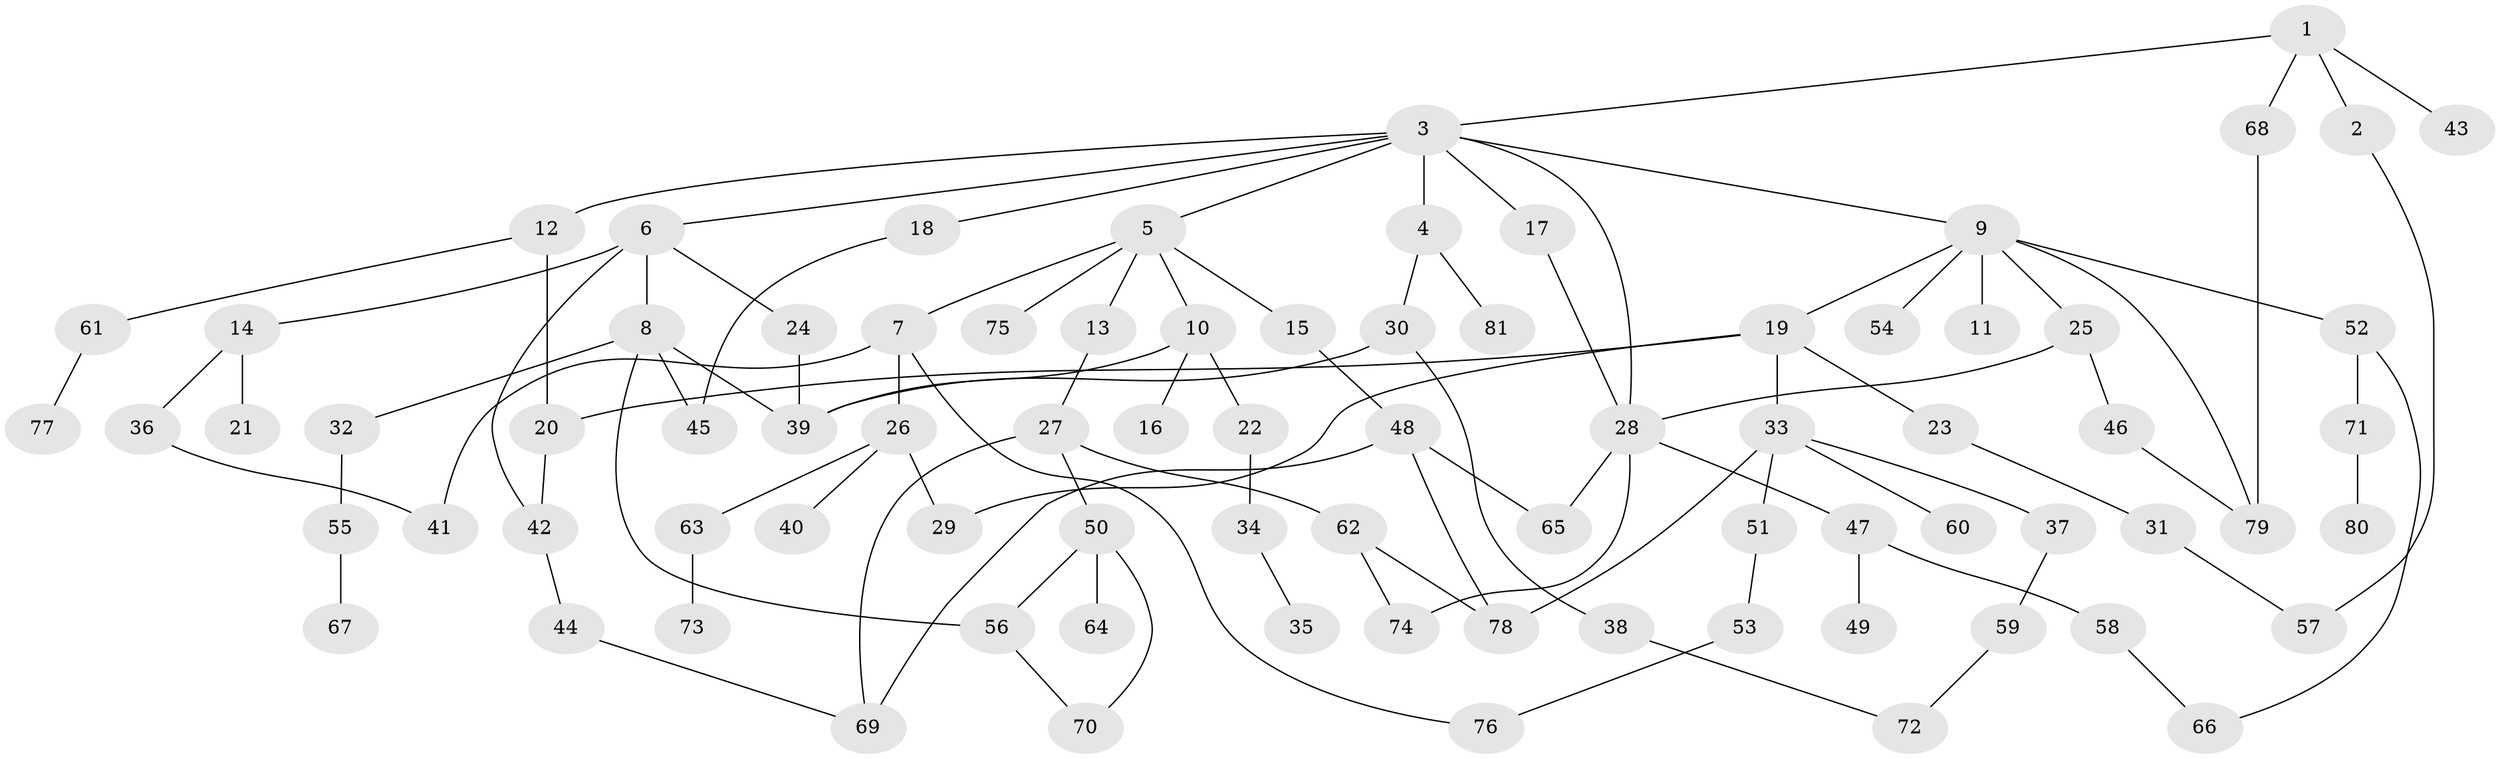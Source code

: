 // Generated by graph-tools (version 1.1) at 2025/13/03/09/25 04:13:34]
// undirected, 81 vertices, 104 edges
graph export_dot {
graph [start="1"]
  node [color=gray90,style=filled];
  1;
  2;
  3;
  4;
  5;
  6;
  7;
  8;
  9;
  10;
  11;
  12;
  13;
  14;
  15;
  16;
  17;
  18;
  19;
  20;
  21;
  22;
  23;
  24;
  25;
  26;
  27;
  28;
  29;
  30;
  31;
  32;
  33;
  34;
  35;
  36;
  37;
  38;
  39;
  40;
  41;
  42;
  43;
  44;
  45;
  46;
  47;
  48;
  49;
  50;
  51;
  52;
  53;
  54;
  55;
  56;
  57;
  58;
  59;
  60;
  61;
  62;
  63;
  64;
  65;
  66;
  67;
  68;
  69;
  70;
  71;
  72;
  73;
  74;
  75;
  76;
  77;
  78;
  79;
  80;
  81;
  1 -- 2;
  1 -- 3;
  1 -- 43;
  1 -- 68;
  2 -- 57;
  3 -- 4;
  3 -- 5;
  3 -- 6;
  3 -- 9;
  3 -- 12;
  3 -- 17;
  3 -- 18;
  3 -- 28;
  4 -- 30;
  4 -- 81;
  5 -- 7;
  5 -- 10;
  5 -- 13;
  5 -- 15;
  5 -- 75;
  6 -- 8;
  6 -- 14;
  6 -- 24;
  6 -- 42;
  7 -- 26;
  7 -- 41;
  7 -- 76;
  8 -- 32;
  8 -- 45;
  8 -- 56;
  8 -- 39;
  9 -- 11;
  9 -- 19;
  9 -- 25;
  9 -- 52;
  9 -- 54;
  9 -- 79;
  10 -- 16;
  10 -- 22;
  10 -- 39;
  12 -- 61;
  12 -- 20;
  13 -- 27;
  14 -- 21;
  14 -- 36;
  15 -- 48;
  17 -- 28;
  18 -- 45;
  19 -- 20;
  19 -- 23;
  19 -- 33;
  19 -- 29;
  20 -- 42;
  22 -- 34;
  23 -- 31;
  24 -- 39;
  25 -- 46;
  25 -- 28;
  26 -- 29;
  26 -- 40;
  26 -- 63;
  27 -- 50;
  27 -- 62;
  27 -- 69;
  28 -- 47;
  28 -- 65;
  28 -- 74;
  30 -- 38;
  30 -- 39;
  31 -- 57;
  32 -- 55;
  33 -- 37;
  33 -- 51;
  33 -- 60;
  33 -- 78;
  34 -- 35;
  36 -- 41;
  37 -- 59;
  38 -- 72;
  42 -- 44;
  44 -- 69;
  46 -- 79;
  47 -- 49;
  47 -- 58;
  48 -- 65;
  48 -- 78;
  48 -- 69;
  50 -- 56;
  50 -- 64;
  50 -- 70;
  51 -- 53;
  52 -- 71;
  52 -- 66;
  53 -- 76;
  55 -- 67;
  56 -- 70;
  58 -- 66;
  59 -- 72;
  61 -- 77;
  62 -- 74;
  62 -- 78;
  63 -- 73;
  68 -- 79;
  71 -- 80;
}

